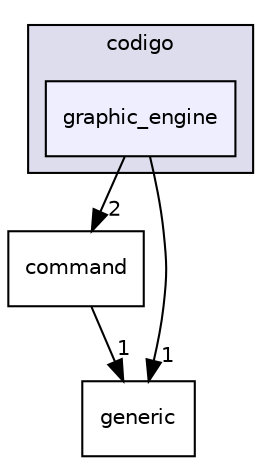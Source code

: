 digraph "codigo/graphic_engine" {
  compound=true
  node [ fontsize="10", fontname="Helvetica"];
  edge [ labelfontsize="10", labelfontname="Helvetica"];
  subgraph clusterdir_4d7be947362df13686123d6563352e9b {
    graph [ bgcolor="#ddddee", pencolor="black", label="codigo" fontname="Helvetica", fontsize="10", URL="dir_4d7be947362df13686123d6563352e9b.html"]
  dir_3bd2694cd052b4d79e2dbd65992cbe80 [shape=box, label="graphic_engine", style="filled", fillcolor="#eeeeff", pencolor="black", URL="dir_3bd2694cd052b4d79e2dbd65992cbe80.html"];
  }
  dir_7519aa5ea0c1ce1a1fce47885c73a689 [shape=box label="command" URL="dir_7519aa5ea0c1ce1a1fce47885c73a689.html"];
  dir_051e70958e5671730c87e7dc760cedd8 [shape=box label="generic" URL="dir_051e70958e5671730c87e7dc760cedd8.html"];
  dir_7519aa5ea0c1ce1a1fce47885c73a689->dir_051e70958e5671730c87e7dc760cedd8 [headlabel="1", labeldistance=1.5 headhref="dir_000001_000008.html"];
  dir_3bd2694cd052b4d79e2dbd65992cbe80->dir_7519aa5ea0c1ce1a1fce47885c73a689 [headlabel="2", labeldistance=1.5 headhref="dir_000009_000001.html"];
  dir_3bd2694cd052b4d79e2dbd65992cbe80->dir_051e70958e5671730c87e7dc760cedd8 [headlabel="1", labeldistance=1.5 headhref="dir_000009_000008.html"];
}
